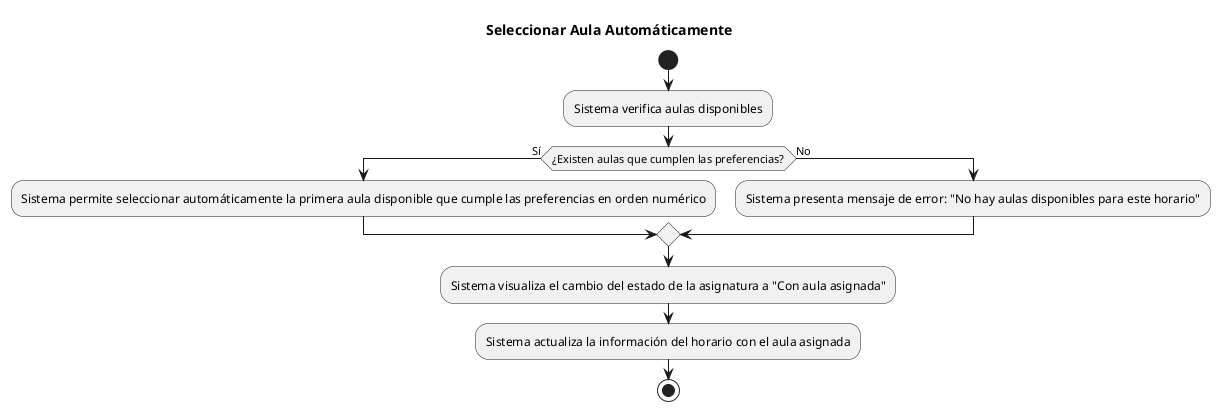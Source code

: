@startuml
title Seleccionar Aula Automáticamente
start
:Sistema verifica aulas disponibles;
if (¿Existen aulas que cumplen las preferencias?) then (Sí)
  :Sistema permite seleccionar automáticamente la primera aula disponible que cumple las preferencias en orden numérico;
else (No)
  :Sistema presenta mensaje de error: "No hay aulas disponibles para este horario";
endif
:Sistema visualiza el cambio del estado de la asignatura a "Con aula asignada";
:Sistema actualiza la información del horario con el aula asignada;
stop
@enduml
